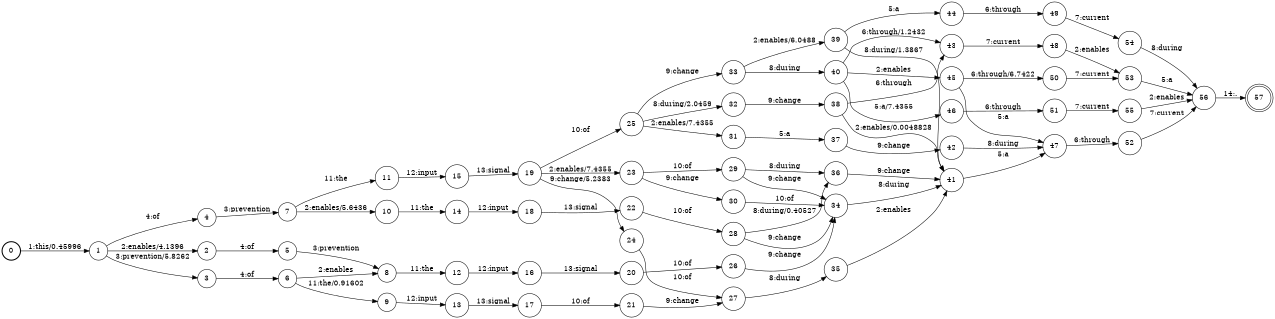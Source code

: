 digraph FST {
rankdir = LR;
size = "8.5,11";
label = "";
center = 1;
orientation = Portrait;
ranksep = "0.4";
nodesep = "0.25";
0 [label = "0", shape = circle, style = bold, fontsize = 14]
	0 -> 1 [label = "1:this/0.45996", fontsize = 14];
1 [label = "1", shape = circle, style = solid, fontsize = 14]
	1 -> 2 [label = "2:enables/4.1396", fontsize = 14];
	1 -> 3 [label = "3:prevention/5.8262", fontsize = 14];
	1 -> 4 [label = "4:of", fontsize = 14];
2 [label = "2", shape = circle, style = solid, fontsize = 14]
	2 -> 5 [label = "4:of", fontsize = 14];
3 [label = "3", shape = circle, style = solid, fontsize = 14]
	3 -> 6 [label = "4:of", fontsize = 14];
4 [label = "4", shape = circle, style = solid, fontsize = 14]
	4 -> 7 [label = "3:prevention", fontsize = 14];
5 [label = "5", shape = circle, style = solid, fontsize = 14]
	5 -> 8 [label = "3:prevention", fontsize = 14];
6 [label = "6", shape = circle, style = solid, fontsize = 14]
	6 -> 8 [label = "2:enables", fontsize = 14];
	6 -> 9 [label = "11:the/0.91602", fontsize = 14];
7 [label = "7", shape = circle, style = solid, fontsize = 14]
	7 -> 10 [label = "2:enables/5.6436", fontsize = 14];
	7 -> 11 [label = "11:the", fontsize = 14];
8 [label = "8", shape = circle, style = solid, fontsize = 14]
	8 -> 12 [label = "11:the", fontsize = 14];
9 [label = "9", shape = circle, style = solid, fontsize = 14]
	9 -> 13 [label = "12:input", fontsize = 14];
10 [label = "10", shape = circle, style = solid, fontsize = 14]
	10 -> 14 [label = "11:the", fontsize = 14];
11 [label = "11", shape = circle, style = solid, fontsize = 14]
	11 -> 15 [label = "12:input", fontsize = 14];
12 [label = "12", shape = circle, style = solid, fontsize = 14]
	12 -> 16 [label = "12:input", fontsize = 14];
13 [label = "13", shape = circle, style = solid, fontsize = 14]
	13 -> 17 [label = "13:signal", fontsize = 14];
14 [label = "14", shape = circle, style = solid, fontsize = 14]
	14 -> 18 [label = "12:input", fontsize = 14];
15 [label = "15", shape = circle, style = solid, fontsize = 14]
	15 -> 19 [label = "13:signal", fontsize = 14];
16 [label = "16", shape = circle, style = solid, fontsize = 14]
	16 -> 20 [label = "13:signal", fontsize = 14];
17 [label = "17", shape = circle, style = solid, fontsize = 14]
	17 -> 21 [label = "10:of", fontsize = 14];
18 [label = "18", shape = circle, style = solid, fontsize = 14]
	18 -> 22 [label = "13:signal", fontsize = 14];
19 [label = "19", shape = circle, style = solid, fontsize = 14]
	19 -> 23 [label = "2:enables/7.4355", fontsize = 14];
	19 -> 25 [label = "10:of", fontsize = 14];
	19 -> 24 [label = "9:change/5.2383", fontsize = 14];
20 [label = "20", shape = circle, style = solid, fontsize = 14]
	20 -> 26 [label = "10:of", fontsize = 14];
21 [label = "21", shape = circle, style = solid, fontsize = 14]
	21 -> 27 [label = "9:change", fontsize = 14];
22 [label = "22", shape = circle, style = solid, fontsize = 14]
	22 -> 28 [label = "10:of", fontsize = 14];
23 [label = "23", shape = circle, style = solid, fontsize = 14]
	23 -> 29 [label = "10:of", fontsize = 14];
	23 -> 30 [label = "9:change", fontsize = 14];
24 [label = "24", shape = circle, style = solid, fontsize = 14]
	24 -> 27 [label = "10:of", fontsize = 14];
25 [label = "25", shape = circle, style = solid, fontsize = 14]
	25 -> 31 [label = "2:enables/7.4355", fontsize = 14];
	25 -> 32 [label = "8:during/2.0459", fontsize = 14];
	25 -> 33 [label = "9:change", fontsize = 14];
26 [label = "26", shape = circle, style = solid, fontsize = 14]
	26 -> 34 [label = "9:change", fontsize = 14];
27 [label = "27", shape = circle, style = solid, fontsize = 14]
	27 -> 35 [label = "8:during", fontsize = 14];
28 [label = "28", shape = circle, style = solid, fontsize = 14]
	28 -> 36 [label = "8:during/0.40527", fontsize = 14];
	28 -> 34 [label = "9:change", fontsize = 14];
29 [label = "29", shape = circle, style = solid, fontsize = 14]
	29 -> 36 [label = "8:during", fontsize = 14];
	29 -> 34 [label = "9:change", fontsize = 14];
30 [label = "30", shape = circle, style = solid, fontsize = 14]
	30 -> 34 [label = "10:of", fontsize = 14];
31 [label = "31", shape = circle, style = solid, fontsize = 14]
	31 -> 37 [label = "5:a", fontsize = 14];
32 [label = "32", shape = circle, style = solid, fontsize = 14]
	32 -> 38 [label = "9:change", fontsize = 14];
33 [label = "33", shape = circle, style = solid, fontsize = 14]
	33 -> 39 [label = "2:enables/6.0488", fontsize = 14];
	33 -> 40 [label = "8:during", fontsize = 14];
34 [label = "34", shape = circle, style = solid, fontsize = 14]
	34 -> 41 [label = "8:during", fontsize = 14];
35 [label = "35", shape = circle, style = solid, fontsize = 14]
	35 -> 41 [label = "2:enables", fontsize = 14];
36 [label = "36", shape = circle, style = solid, fontsize = 14]
	36 -> 41 [label = "9:change", fontsize = 14];
37 [label = "37", shape = circle, style = solid, fontsize = 14]
	37 -> 42 [label = "9:change", fontsize = 14];
38 [label = "38", shape = circle, style = solid, fontsize = 14]
	38 -> 41 [label = "2:enables/0.0048828", fontsize = 14];
	38 -> 43 [label = "6:through", fontsize = 14];
39 [label = "39", shape = circle, style = solid, fontsize = 14]
	39 -> 44 [label = "5:a", fontsize = 14];
	39 -> 41 [label = "8:during/1.3867", fontsize = 14];
40 [label = "40", shape = circle, style = solid, fontsize = 14]
	40 -> 45 [label = "2:enables", fontsize = 14];
	40 -> 46 [label = "5:a/7.4355", fontsize = 14];
	40 -> 43 [label = "6:through/1.2432", fontsize = 14];
41 [label = "41", shape = circle, style = solid, fontsize = 14]
	41 -> 47 [label = "5:a", fontsize = 14];
42 [label = "42", shape = circle, style = solid, fontsize = 14]
	42 -> 47 [label = "8:during", fontsize = 14];
43 [label = "43", shape = circle, style = solid, fontsize = 14]
	43 -> 48 [label = "7:current", fontsize = 14];
44 [label = "44", shape = circle, style = solid, fontsize = 14]
	44 -> 49 [label = "6:through", fontsize = 14];
45 [label = "45", shape = circle, style = solid, fontsize = 14]
	45 -> 47 [label = "5:a", fontsize = 14];
	45 -> 50 [label = "6:through/6.7422", fontsize = 14];
46 [label = "46", shape = circle, style = solid, fontsize = 14]
	46 -> 51 [label = "6:through", fontsize = 14];
47 [label = "47", shape = circle, style = solid, fontsize = 14]
	47 -> 52 [label = "6:through", fontsize = 14];
48 [label = "48", shape = circle, style = solid, fontsize = 14]
	48 -> 53 [label = "2:enables", fontsize = 14];
49 [label = "49", shape = circle, style = solid, fontsize = 14]
	49 -> 54 [label = "7:current", fontsize = 14];
50 [label = "50", shape = circle, style = solid, fontsize = 14]
	50 -> 53 [label = "7:current", fontsize = 14];
51 [label = "51", shape = circle, style = solid, fontsize = 14]
	51 -> 55 [label = "7:current", fontsize = 14];
52 [label = "52", shape = circle, style = solid, fontsize = 14]
	52 -> 56 [label = "7:current", fontsize = 14];
53 [label = "53", shape = circle, style = solid, fontsize = 14]
	53 -> 56 [label = "5:a", fontsize = 14];
54 [label = "54", shape = circle, style = solid, fontsize = 14]
	54 -> 56 [label = "8:during", fontsize = 14];
55 [label = "55", shape = circle, style = solid, fontsize = 14]
	55 -> 56 [label = "2:enables", fontsize = 14];
56 [label = "56", shape = circle, style = solid, fontsize = 14]
	56 -> 57 [label = "14:.", fontsize = 14];
57 [label = "57", shape = doublecircle, style = solid, fontsize = 14]
}
